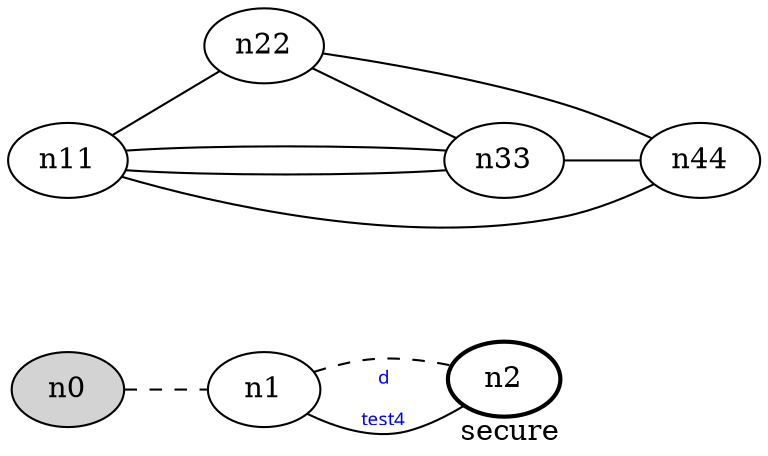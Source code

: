 graph test4 {
	rankdir=LR;
	fontcolor=blue; /* c0; c1; c0 -- c1 */
	n0 [style=filled];
	n2 [style=bold, xlabel="secure"];
	n0 -- n1 -- n2[style=dashed];
	n1 -- n2 [fontname="comic sans", label="d\n\l\G", fontcolor=blue, fontsize=9];
	n11 -- n22;
	n11 -- n33;
	n11 -- n33;
	n11 -- n44;
	n22 -- n33;
	n22 -- n44;
	n33 -- n44;
}
